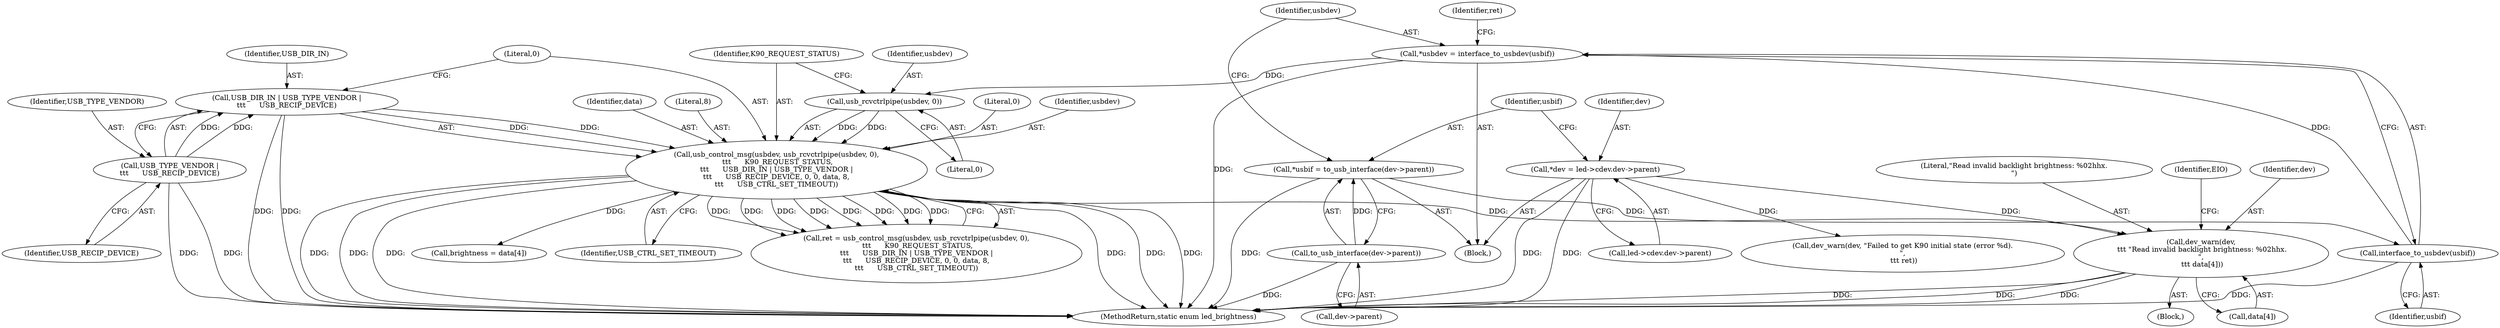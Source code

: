 digraph "0_linux_6d104af38b570d37aa32a5803b04c354f8ed513d@array" {
"1000172" [label="(Call,dev_warn(dev,\n \t\t\t \"Read invalid backlight brightness: %02hhx.\n\",\n \t\t\t data[4]))"];
"1000105" [label="(Call,*dev = led->cdev.dev->parent)"];
"1000130" [label="(Call,usb_control_msg(usbdev, usb_rcvctrlpipe(usbdev, 0),\n \t\t\t      K90_REQUEST_STATUS,\n\t\t\t      USB_DIR_IN | USB_TYPE_VENDOR |\n\t\t\t      USB_RECIP_DEVICE, 0, 0, data, 8,\n\t\t\t      USB_CTRL_SET_TIMEOUT))"];
"1000132" [label="(Call,usb_rcvctrlpipe(usbdev, 0))"];
"1000122" [label="(Call,*usbdev = interface_to_usbdev(usbif))"];
"1000124" [label="(Call,interface_to_usbdev(usbif))"];
"1000115" [label="(Call,*usbif = to_usb_interface(dev->parent))"];
"1000117" [label="(Call,to_usb_interface(dev->parent))"];
"1000136" [label="(Call,USB_DIR_IN | USB_TYPE_VENDOR |\n\t\t\t      USB_RECIP_DEVICE)"];
"1000138" [label="(Call,USB_TYPE_VENDOR |\n\t\t\t      USB_RECIP_DEVICE)"];
"1000128" [label="(Call,ret = usb_control_msg(usbdev, usb_rcvctrlpipe(usbdev, 0),\n \t\t\t      K90_REQUEST_STATUS,\n\t\t\t      USB_DIR_IN | USB_TYPE_VENDOR |\n\t\t\t      USB_RECIP_DEVICE, 0, 0, data, 8,\n\t\t\t      USB_CTRL_SET_TIMEOUT))"];
"1000137" [label="(Identifier,USB_DIR_IN)"];
"1000158" [label="(Call,brightness = data[4])"];
"1000142" [label="(Literal,0)"];
"1000174" [label="(Literal,\"Read invalid backlight brightness: %02hhx.\n\")"];
"1000107" [label="(Call,led->cdev.dev->parent)"];
"1000151" [label="(Call,dev_warn(dev, \"Failed to get K90 initial state (error %d).\n\",\n \t\t\t ret))"];
"1000106" [label="(Identifier,dev)"];
"1000116" [label="(Identifier,usbif)"];
"1000172" [label="(Call,dev_warn(dev,\n \t\t\t \"Read invalid backlight brightness: %02hhx.\n\",\n \t\t\t data[4]))"];
"1000130" [label="(Call,usb_control_msg(usbdev, usb_rcvctrlpipe(usbdev, 0),\n \t\t\t      K90_REQUEST_STATUS,\n\t\t\t      USB_DIR_IN | USB_TYPE_VENDOR |\n\t\t\t      USB_RECIP_DEVICE, 0, 0, data, 8,\n\t\t\t      USB_CTRL_SET_TIMEOUT))"];
"1000124" [label="(Call,interface_to_usbdev(usbif))"];
"1000175" [label="(Call,data[4])"];
"1000131" [label="(Identifier,usbdev)"];
"1000123" [label="(Identifier,usbdev)"];
"1000122" [label="(Call,*usbdev = interface_to_usbdev(usbif))"];
"1000133" [label="(Identifier,usbdev)"];
"1000118" [label="(Call,dev->parent)"];
"1000102" [label="(Block,)"];
"1000132" [label="(Call,usb_rcvctrlpipe(usbdev, 0))"];
"1000141" [label="(Literal,0)"];
"1000115" [label="(Call,*usbif = to_usb_interface(dev->parent))"];
"1000139" [label="(Identifier,USB_TYPE_VENDOR)"];
"1000140" [label="(Identifier,USB_RECIP_DEVICE)"];
"1000145" [label="(Identifier,USB_CTRL_SET_TIMEOUT)"];
"1000105" [label="(Call,*dev = led->cdev.dev->parent)"];
"1000136" [label="(Call,USB_DIR_IN | USB_TYPE_VENDOR |\n\t\t\t      USB_RECIP_DEVICE)"];
"1000134" [label="(Literal,0)"];
"1000117" [label="(Call,to_usb_interface(dev->parent))"];
"1000143" [label="(Identifier,data)"];
"1000183" [label="(MethodReturn,static enum led_brightness)"];
"1000129" [label="(Identifier,ret)"];
"1000180" [label="(Identifier,EIO)"];
"1000144" [label="(Literal,8)"];
"1000135" [label="(Identifier,K90_REQUEST_STATUS)"];
"1000125" [label="(Identifier,usbif)"];
"1000173" [label="(Identifier,dev)"];
"1000138" [label="(Call,USB_TYPE_VENDOR |\n\t\t\t      USB_RECIP_DEVICE)"];
"1000171" [label="(Block,)"];
"1000172" -> "1000171"  [label="AST: "];
"1000172" -> "1000175"  [label="CFG: "];
"1000173" -> "1000172"  [label="AST: "];
"1000174" -> "1000172"  [label="AST: "];
"1000175" -> "1000172"  [label="AST: "];
"1000180" -> "1000172"  [label="CFG: "];
"1000172" -> "1000183"  [label="DDG: "];
"1000172" -> "1000183"  [label="DDG: "];
"1000172" -> "1000183"  [label="DDG: "];
"1000105" -> "1000172"  [label="DDG: "];
"1000130" -> "1000172"  [label="DDG: "];
"1000105" -> "1000102"  [label="AST: "];
"1000105" -> "1000107"  [label="CFG: "];
"1000106" -> "1000105"  [label="AST: "];
"1000107" -> "1000105"  [label="AST: "];
"1000116" -> "1000105"  [label="CFG: "];
"1000105" -> "1000183"  [label="DDG: "];
"1000105" -> "1000183"  [label="DDG: "];
"1000105" -> "1000151"  [label="DDG: "];
"1000130" -> "1000128"  [label="AST: "];
"1000130" -> "1000145"  [label="CFG: "];
"1000131" -> "1000130"  [label="AST: "];
"1000132" -> "1000130"  [label="AST: "];
"1000135" -> "1000130"  [label="AST: "];
"1000136" -> "1000130"  [label="AST: "];
"1000141" -> "1000130"  [label="AST: "];
"1000142" -> "1000130"  [label="AST: "];
"1000143" -> "1000130"  [label="AST: "];
"1000144" -> "1000130"  [label="AST: "];
"1000145" -> "1000130"  [label="AST: "];
"1000128" -> "1000130"  [label="CFG: "];
"1000130" -> "1000183"  [label="DDG: "];
"1000130" -> "1000183"  [label="DDG: "];
"1000130" -> "1000183"  [label="DDG: "];
"1000130" -> "1000183"  [label="DDG: "];
"1000130" -> "1000183"  [label="DDG: "];
"1000130" -> "1000183"  [label="DDG: "];
"1000130" -> "1000128"  [label="DDG: "];
"1000130" -> "1000128"  [label="DDG: "];
"1000130" -> "1000128"  [label="DDG: "];
"1000130" -> "1000128"  [label="DDG: "];
"1000130" -> "1000128"  [label="DDG: "];
"1000130" -> "1000128"  [label="DDG: "];
"1000130" -> "1000128"  [label="DDG: "];
"1000130" -> "1000128"  [label="DDG: "];
"1000132" -> "1000130"  [label="DDG: "];
"1000132" -> "1000130"  [label="DDG: "];
"1000136" -> "1000130"  [label="DDG: "];
"1000136" -> "1000130"  [label="DDG: "];
"1000130" -> "1000158"  [label="DDG: "];
"1000132" -> "1000134"  [label="CFG: "];
"1000133" -> "1000132"  [label="AST: "];
"1000134" -> "1000132"  [label="AST: "];
"1000135" -> "1000132"  [label="CFG: "];
"1000122" -> "1000132"  [label="DDG: "];
"1000122" -> "1000102"  [label="AST: "];
"1000122" -> "1000124"  [label="CFG: "];
"1000123" -> "1000122"  [label="AST: "];
"1000124" -> "1000122"  [label="AST: "];
"1000129" -> "1000122"  [label="CFG: "];
"1000122" -> "1000183"  [label="DDG: "];
"1000124" -> "1000122"  [label="DDG: "];
"1000124" -> "1000125"  [label="CFG: "];
"1000125" -> "1000124"  [label="AST: "];
"1000124" -> "1000183"  [label="DDG: "];
"1000115" -> "1000124"  [label="DDG: "];
"1000115" -> "1000102"  [label="AST: "];
"1000115" -> "1000117"  [label="CFG: "];
"1000116" -> "1000115"  [label="AST: "];
"1000117" -> "1000115"  [label="AST: "];
"1000123" -> "1000115"  [label="CFG: "];
"1000115" -> "1000183"  [label="DDG: "];
"1000117" -> "1000115"  [label="DDG: "];
"1000117" -> "1000118"  [label="CFG: "];
"1000118" -> "1000117"  [label="AST: "];
"1000117" -> "1000183"  [label="DDG: "];
"1000136" -> "1000138"  [label="CFG: "];
"1000137" -> "1000136"  [label="AST: "];
"1000138" -> "1000136"  [label="AST: "];
"1000141" -> "1000136"  [label="CFG: "];
"1000136" -> "1000183"  [label="DDG: "];
"1000136" -> "1000183"  [label="DDG: "];
"1000138" -> "1000136"  [label="DDG: "];
"1000138" -> "1000136"  [label="DDG: "];
"1000138" -> "1000140"  [label="CFG: "];
"1000139" -> "1000138"  [label="AST: "];
"1000140" -> "1000138"  [label="AST: "];
"1000138" -> "1000183"  [label="DDG: "];
"1000138" -> "1000183"  [label="DDG: "];
}
